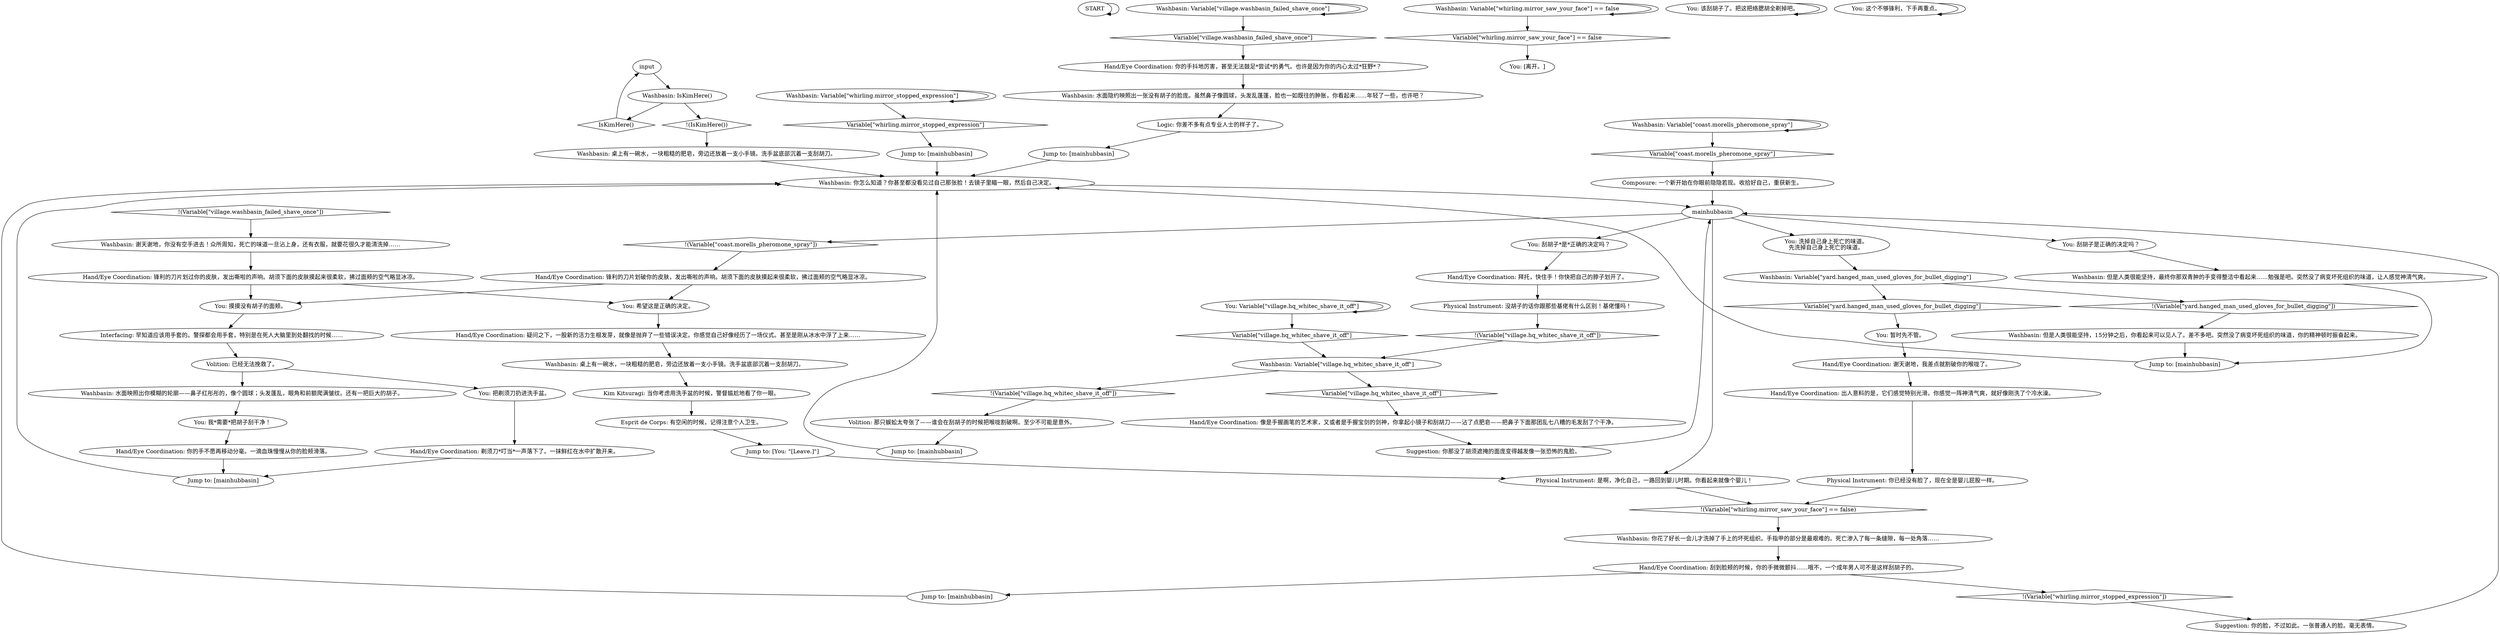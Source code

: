 # HQ / WASHBASIN
# A washbasin An interactable dialogue where you can shave your beard/muttonchops! This changes the portrait in the mirror dialogue, and the one on UI.
# ==================================================
digraph G {
	  0 [label="START"];
	  1 [label="input"];
	  2 [label="Washbasin: 桌上有一碗水，一块粗糙的肥皂，旁边还放着一支小手镜。洗手盆底部沉着一支刮胡刀。"];
	  3 [label="Physical Instrument: 是啊，净化自己，一路回到婴儿时期。你看起来就像个婴儿！"];
	  4 [label="You: [离开。]"];
	  5 [label="Washbasin: 你怎么知道？你甚至都没看见过自己那张脸！去镜子里瞄一眼，然后自己决定。"];
	  6 [label="mainhubbasin"];
	  7 [label="Jump to: [mainhubbasin]"];
	  8 [label="Suggestion: 你的脸，不过如此。一张普通人的脸。毫无表情。"];
	  9 [label="Suggestion: 你那没了胡须遮掩的面庞变得越发像一张恐怖的鬼脸。"];
	  10 [label="Washbasin: Variable[\"coast.morells_pheromone_spray\"]"];
	  11 [label="Variable[\"coast.morells_pheromone_spray\"]", shape=diamond];
	  12 [label="!(Variable[\"coast.morells_pheromone_spray\"])", shape=diamond];
	  13 [label="You: 该刮胡子了。把这把络腮胡全剃掉吧。"];
	  14 [label="You: Variable[\"village.hq_whitec_shave_it_off\"]"];
	  15 [label="Variable[\"village.hq_whitec_shave_it_off\"]", shape=diamond];
	  16 [label="!(Variable[\"village.hq_whitec_shave_it_off\"])", shape=diamond];
	  17 [label="Composure: 一个新开始在你眼前隐隐若现。收拾好自己，重获新生。"];
	  18 [label="Hand/Eye Coordination: 锋利的刀片划过你的皮肤，发出嘶啦的声响。胡须下面的皮肤摸起来很柔软，拂过面颊的空气略显冰凉。"];
	  19 [label="Washbasin: 但是人类很能坚持，15分钟之后，你看起来可以见人了。差不多吧。突然没了病变坏死组织的味道，你的精神顿时振奋起来。"];
	  20 [label="Washbasin: 你花了好长一会儿才洗掉了手上的坏死组织。手指甲的部分是最艰难的。死亡渗入了每一条缝隙，每一处角落……"];
	  21 [label="Washbasin: 水面映照出你模糊的轮廓——鼻子红彤彤的，像个圆球；头发蓬乱，眼角和前额爬满皱纹。还有一把巨大的胡子。"];
	  22 [label="You: 我*需要*把胡子刮干净！"];
	  23 [label="Physical Instrument: 没胡子的话你跟那些基佬有什么区别！基佬懂吗！"];
	  24 [label="Volition: 已经无法挽救了。"];
	  25 [label="Washbasin: 但是人类很能坚持，最终你那双青肿的手变得整洁中看起来……勉强是吧。突然没了病变坏死组织的味道，让人感觉神清气爽。"];
	  26 [label="Washbasin: Variable[\"whirling.mirror_saw_your_face\"] == false"];
	  27 [label="Variable[\"whirling.mirror_saw_your_face\"] == false", shape=diamond];
	  28 [label="!(Variable[\"whirling.mirror_saw_your_face\"] == false)", shape=diamond];
	  29 [label="Jump to: [mainhubbasin]"];
	  30 [label="Jump to: [mainhubbasin]"];
	  31 [label="You: 这个不够锋利，下手再重点。"];
	  32 [label="Hand/Eye Coordination: 拜托，快住手！你快把自己的脖子划开了。"];
	  33 [label="Washbasin: 水面隐约映照出一张没有胡子的脸庞。虽然鼻子像圆球，头发乱蓬蓬，脸也一如既往的肿胀，你看起来……年轻了一些，也许吧？"];
	  34 [label="Jump to: [mainhubbasin]"];
	  35 [label="Washbasin: Variable[\"whirling.mirror_stopped_expression\"]"];
	  36 [label="Variable[\"whirling.mirror_stopped_expression\"]", shape=diamond];
	  37 [label="!(Variable[\"whirling.mirror_stopped_expression\"])", shape=diamond];
	  38 [label="You: 暂时先不管。"];
	  39 [label="Washbasin: 谢天谢地，你没有空手进去！众所周知，死亡的味道一旦沾上身，还有衣服，就要花很久才能清洗掉……"];
	  40 [label="Hand/Eye Coordination: 刮到脸颊的时候，你的手微微颤抖……哦不，一个成年男人可不是这样刮胡子的。"];
	  41 [label="Interfacing: 早知道应该用手套的。警探都会用手套，特别是在死人大脑里到处翻找的时候……"];
	  42 [label="Hand/Eye Coordination: 出人意料的是，它们感觉特别光滑。你感觉一阵神清气爽，就好像刚洗了个冷水澡。"];
	  43 [label="Volition: 那只蜈蚣太夸张了——谁会在刮胡子的时候把喉咙割破啊。至少不可能是意外。"];
	  44 [label="Washbasin: Variable[\"village.washbasin_failed_shave_once\"]"];
	  45 [label="Variable[\"village.washbasin_failed_shave_once\"]", shape=diamond];
	  46 [label="!(Variable[\"village.washbasin_failed_shave_once\"])", shape=diamond];
	  47 [label="Hand/Eye Coordination: 疑问之下，一股新的活力生根发芽，就像是抛弃了一些错误决定。你感觉自己好像经历了一场仪式。甚至是刚从冰水中浮了上来……"];
	  48 [label="Esprit de Corps: 有空闲的时候，记得注意个人卫生。"];
	  49 [label="Jump to: [mainhubbasin]"];
	  50 [label="You: 摸摸没有胡子的面颊。"];
	  51 [label="Washbasin: IsKimHere()"];
	  52 [label="IsKimHere()", shape=diamond];
	  53 [label="!(IsKimHere())", shape=diamond];
	  54 [label="Hand/Eye Coordination: 剃须刀*叮当*一声落下了。一抹鲜红在水中扩散开来。"];
	  55 [label="Washbasin: 桌上有一碗水，一块粗糙的肥皂，旁边还放着一支小手镜。洗手盆底部沉着一支刮胡刀。"];
	  56 [label="Kim Kitsuragi: 当你考虑用洗手盆的时候，警督尴尬地看了你一眼。"];
	  57 [label="Hand/Eye Coordination: 谢天谢地，我差点就割破你的喉咙了。"];
	  58 [label="You: 刮胡子是正确的决定吗？"];
	  59 [label="You: 把剃须刀扔进洗手盆。"];
	  60 [label="Washbasin: Variable[\"village.hq_whitec_shave_it_off\"]"];
	  61 [label="Variable[\"village.hq_whitec_shave_it_off\"]", shape=diamond];
	  62 [label="!(Variable[\"village.hq_whitec_shave_it_off\"])", shape=diamond];
	  63 [label="Jump to: [You: \"[Leave.]\"]"];
	  64 [label="Washbasin: Variable[\"yard.hanged_man_used_gloves_for_bullet_digging\"]"];
	  65 [label="Variable[\"yard.hanged_man_used_gloves_for_bullet_digging\"]", shape=diamond];
	  66 [label="!(Variable[\"yard.hanged_man_used_gloves_for_bullet_digging\"])", shape=diamond];
	  67 [label="Jump to: [mainhubbasin]"];
	  68 [label="Hand/Eye Coordination: 你的手抖地厉害，甚至无法鼓足*尝试*的勇气。也许是因为你的内心太过*狂野*？"];
	  69 [label="You: 刮胡子*是*正确的决定吗？"];
	  70 [label="Hand/Eye Coordination: 像是手握画笔的艺术家，又或者是手握宝剑的剑神，你拿起小镜子和刮胡刀——沾了点肥皂——把鼻子下面那团乱七八糟的毛发刮了个干净。"];
	  71 [label="You: 洗掉自己身上死亡的味道。\n先洗掉自己身上死亡的味道。"];
	  72 [label="Physical Instrument: 你已经没有脸了，现在全是婴儿屁股一样。"];
	  73 [label="Logic: 你差不多有点专业人士的样子了。"];
	  74 [label="Hand/Eye Coordination: 你的手不愿再移动分毫。一滴血珠慢慢从你的脸颊滑落。"];
	  75 [label="You: 希望这是正确的决定。"];
	  76 [label="Hand/Eye Coordination: 锋利的刀片划破你的皮肤，发出嘶啦的声响。胡须下面的皮肤摸起来很柔软，拂过面颊的空气略显冰凉。"];
	  0 -> 0
	  1 -> 51
	  2 -> 56
	  3 -> 28
	  5 -> 6
	  6 -> 3
	  6 -> 69
	  6 -> 71
	  6 -> 12
	  6 -> 58
	  7 -> 5
	  8 -> 6
	  9 -> 6
	  10 -> 10
	  10 -> 11
	  11 -> 17
	  12 -> 76
	  13 -> 13
	  14 -> 14
	  14 -> 15
	  15 -> 60
	  16 -> 60
	  17 -> 6
	  18 -> 50
	  18 -> 75
	  19 -> 49
	  20 -> 40
	  21 -> 22
	  22 -> 74
	  23 -> 16
	  24 -> 59
	  24 -> 21
	  25 -> 49
	  26 -> 26
	  26 -> 27
	  27 -> 4
	  28 -> 20
	  29 -> 5
	  30 -> 5
	  31 -> 31
	  32 -> 23
	  33 -> 73
	  34 -> 5
	  35 -> 35
	  35 -> 36
	  36 -> 7
	  37 -> 8
	  38 -> 57
	  39 -> 18
	  40 -> 37
	  40 -> 30
	  41 -> 24
	  42 -> 72
	  43 -> 67
	  44 -> 44
	  44 -> 45
	  45 -> 68
	  46 -> 39
	  47 -> 2
	  48 -> 63
	  49 -> 5
	  50 -> 41
	  51 -> 52
	  51 -> 53
	  52 -> 1
	  53 -> 55
	  54 -> 29
	  55 -> 5
	  56 -> 48
	  57 -> 42
	  58 -> 25
	  59 -> 54
	  60 -> 61
	  60 -> 62
	  61 -> 70
	  62 -> 43
	  63 -> 3
	  64 -> 65
	  64 -> 66
	  65 -> 38
	  66 -> 19
	  67 -> 5
	  68 -> 33
	  69 -> 32
	  70 -> 9
	  71 -> 64
	  72 -> 28
	  73 -> 34
	  74 -> 29
	  75 -> 47
	  76 -> 50
	  76 -> 75
}

